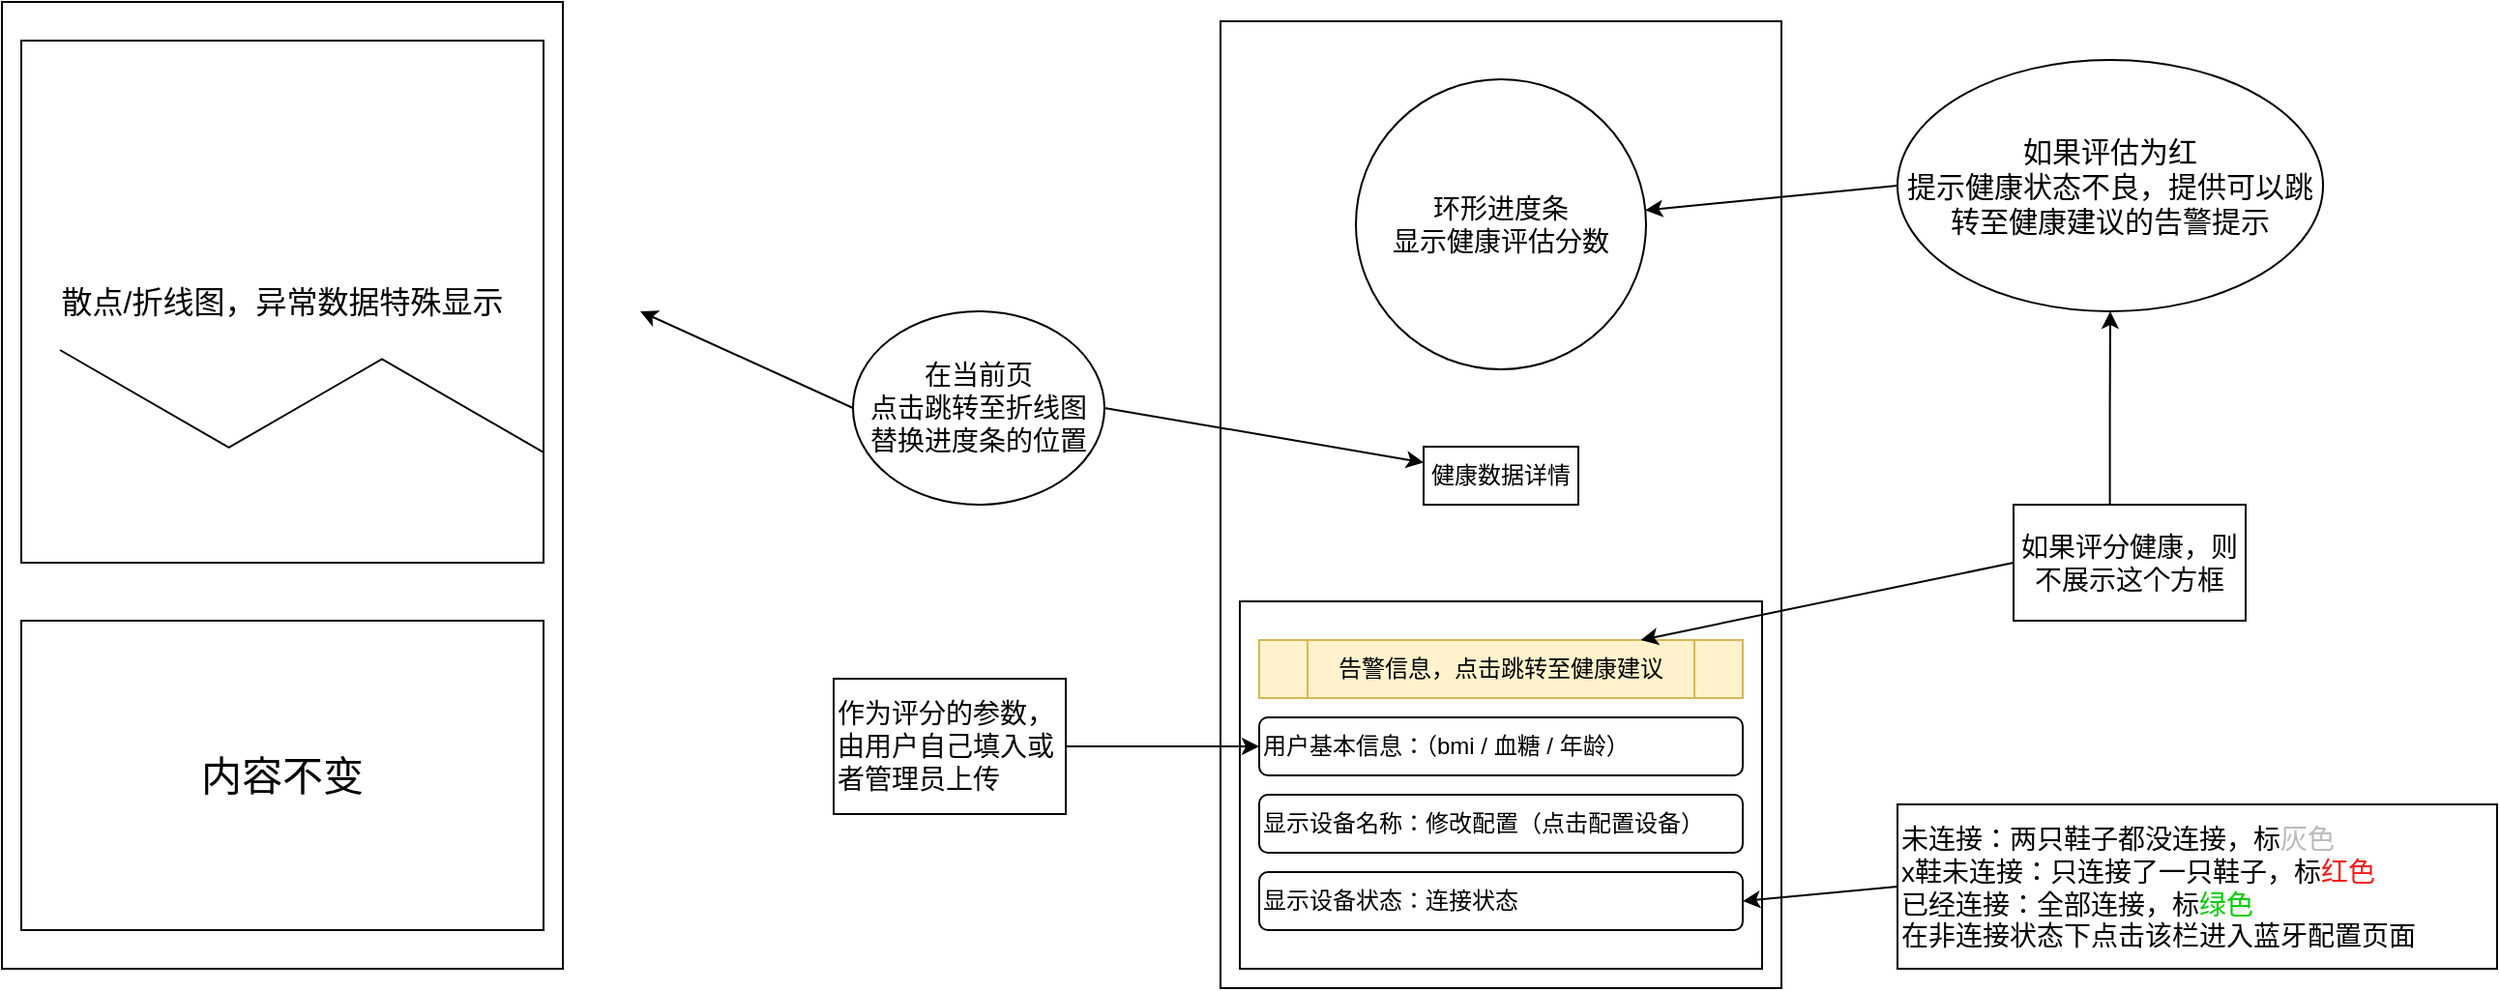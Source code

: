 <mxfile version="21.2.1" type="github">
  <diagram name="第 1 页" id="l1hzwmIRR9jf0Bb3zMCW">
    <mxGraphModel dx="2190" dy="926" grid="1" gridSize="10" guides="1" tooltips="1" connect="1" arrows="1" fold="1" page="1" pageScale="1" pageWidth="827" pageHeight="1169" background="none" math="0" shadow="0">
      <root>
        <mxCell id="0" />
        <mxCell id="1" parent="0" />
        <mxCell id="l1PFlF_tU-y6S5hCckUQ-2" value="" style="rounded=0;whiteSpace=wrap;html=1;" vertex="1" parent="1">
          <mxGeometry x="120" y="80" width="290" height="500" as="geometry" />
        </mxCell>
        <mxCell id="l1PFlF_tU-y6S5hCckUQ-3" value="&lt;font style=&quot;font-size: 14px;&quot;&gt;环形进度条&lt;br&gt;显示健康评估分数&lt;/font&gt;" style="ellipse;whiteSpace=wrap;html=1;aspect=fixed;" vertex="1" parent="1">
          <mxGeometry x="190" y="110" width="150" height="150" as="geometry" />
        </mxCell>
        <mxCell id="l1PFlF_tU-y6S5hCckUQ-5" value="" style="rounded=0;whiteSpace=wrap;html=1;" vertex="1" parent="1">
          <mxGeometry x="130" y="380" width="270" height="190" as="geometry" />
        </mxCell>
        <mxCell id="l1PFlF_tU-y6S5hCckUQ-7" value="显示设备名称：修改配置（点击配置设备）" style="rounded=1;whiteSpace=wrap;html=1;align=left;" vertex="1" parent="1">
          <mxGeometry x="140" y="480" width="250" height="30" as="geometry" />
        </mxCell>
        <mxCell id="l1PFlF_tU-y6S5hCckUQ-8" value="显示设备状态：连接状态" style="rounded=1;whiteSpace=wrap;html=1;align=left;" vertex="1" parent="1">
          <mxGeometry x="140" y="520" width="250" height="30" as="geometry" />
        </mxCell>
        <mxCell id="l1PFlF_tU-y6S5hCckUQ-9" value="用户基本信息：（bmi / 血糖 / 年龄）" style="rounded=1;whiteSpace=wrap;html=1;align=left;" vertex="1" parent="1">
          <mxGeometry x="140" y="440" width="250" height="30" as="geometry" />
        </mxCell>
        <mxCell id="l1PFlF_tU-y6S5hCckUQ-10" value="" style="endArrow=classic;html=1;rounded=0;exitX=0;exitY=0.5;exitDx=0;exitDy=0;" edge="1" parent="1" source="l1PFlF_tU-y6S5hCckUQ-11" target="l1PFlF_tU-y6S5hCckUQ-3">
          <mxGeometry width="50" height="50" relative="1" as="geometry">
            <mxPoint x="470" y="110" as="sourcePoint" />
            <mxPoint x="500" y="90" as="targetPoint" />
          </mxGeometry>
        </mxCell>
        <mxCell id="l1PFlF_tU-y6S5hCckUQ-11" value="&lt;font style=&quot;font-size: 15px;&quot;&gt;如果评估为红&lt;br&gt;提示健康状态不良，提供可以跳转至健康建议的告警提示&lt;/font&gt;" style="ellipse;whiteSpace=wrap;html=1;" vertex="1" parent="1">
          <mxGeometry x="470" y="100" width="220" height="130" as="geometry" />
        </mxCell>
        <mxCell id="l1PFlF_tU-y6S5hCckUQ-12" value="健康数据详情" style="rounded=0;whiteSpace=wrap;html=1;" vertex="1" parent="1">
          <mxGeometry x="225" y="300" width="80" height="30" as="geometry" />
        </mxCell>
        <mxCell id="l1PFlF_tU-y6S5hCckUQ-13" value="" style="endArrow=classic;html=1;rounded=0;exitX=1;exitY=0.5;exitDx=0;exitDy=0;" edge="1" parent="1" source="l1PFlF_tU-y6S5hCckUQ-15" target="l1PFlF_tU-y6S5hCckUQ-12">
          <mxGeometry width="50" height="50" relative="1" as="geometry">
            <mxPoint x="460" y="240" as="sourcePoint" />
            <mxPoint x="510" y="190" as="targetPoint" />
          </mxGeometry>
        </mxCell>
        <mxCell id="l1PFlF_tU-y6S5hCckUQ-15" value="&lt;font style=&quot;font-size: 14px;&quot;&gt;在当前页&lt;br&gt;点击跳转至折线图&lt;br&gt;替换进度条的位置&lt;br&gt;&lt;/font&gt;" style="ellipse;whiteSpace=wrap;html=1;" vertex="1" parent="1">
          <mxGeometry x="-70" y="230" width="130" height="100" as="geometry" />
        </mxCell>
        <mxCell id="l1PFlF_tU-y6S5hCckUQ-16" value="告警信息，点击跳转至健康建议" style="shape=process;whiteSpace=wrap;html=1;backgroundOutline=1;fillColor=#fff2cc;strokeColor=#d6b656;" vertex="1" parent="1">
          <mxGeometry x="140" y="400" width="250" height="30" as="geometry" />
        </mxCell>
        <mxCell id="l1PFlF_tU-y6S5hCckUQ-19" value="" style="edgeStyle=orthogonalEdgeStyle;rounded=0;orthogonalLoop=1;jettySize=auto;html=1;exitX=0.415;exitY=0.025;exitDx=0;exitDy=0;exitPerimeter=0;" edge="1" parent="1" source="l1PFlF_tU-y6S5hCckUQ-21" target="l1PFlF_tU-y6S5hCckUQ-11">
          <mxGeometry relative="1" as="geometry">
            <mxPoint x="570" y="250" as="sourcePoint" />
          </mxGeometry>
        </mxCell>
        <mxCell id="l1PFlF_tU-y6S5hCckUQ-18" value="" style="endArrow=classic;html=1;rounded=0;exitX=0;exitY=0.5;exitDx=0;exitDy=0;" edge="1" parent="1" source="l1PFlF_tU-y6S5hCckUQ-21" target="l1PFlF_tU-y6S5hCckUQ-16">
          <mxGeometry width="50" height="50" relative="1" as="geometry">
            <mxPoint x="510.0" y="290" as="sourcePoint" />
            <mxPoint x="490" y="260" as="targetPoint" />
          </mxGeometry>
        </mxCell>
        <mxCell id="l1PFlF_tU-y6S5hCckUQ-21" value="&lt;font style=&quot;font-size: 14px;&quot;&gt;如果评分健康，则不展示这个方框&lt;/font&gt;" style="rounded=0;whiteSpace=wrap;html=1;" vertex="1" parent="1">
          <mxGeometry x="530" y="330" width="120" height="60" as="geometry" />
        </mxCell>
        <mxCell id="l1PFlF_tU-y6S5hCckUQ-23" value="&lt;font style=&quot;font-size: 14px;&quot;&gt;未连接：两只鞋子都没连接，标&lt;font style=&quot;font-size: 14px;&quot; color=&quot;#bababa&quot;&gt;灰色&lt;/font&gt;&lt;br&gt;x鞋未连接：只连接了一只鞋子，标&lt;font style=&quot;font-size: 14px;&quot; color=&quot;#f31b1b&quot;&gt;红色&lt;/font&gt;&lt;br&gt;已经连接：全部连接，标&lt;font style=&quot;font-size: 14px;&quot;&gt;&lt;font color=&quot;#00cc00&quot;&gt;绿色&lt;/font&gt;&lt;br&gt;在非连接状态下点击该栏进入蓝牙配置页面&lt;br&gt;&lt;/font&gt;&lt;/font&gt;" style="rounded=0;whiteSpace=wrap;html=1;align=left;" vertex="1" parent="1">
          <mxGeometry x="470" y="485" width="310" height="85" as="geometry" />
        </mxCell>
        <mxCell id="l1PFlF_tU-y6S5hCckUQ-24" value="" style="endArrow=classic;html=1;rounded=0;exitX=0;exitY=0.5;exitDx=0;exitDy=0;entryX=1;entryY=0.5;entryDx=0;entryDy=0;" edge="1" parent="1" source="l1PFlF_tU-y6S5hCckUQ-23" target="l1PFlF_tU-y6S5hCckUQ-8">
          <mxGeometry width="50" height="50" relative="1" as="geometry">
            <mxPoint x="320" y="350" as="sourcePoint" />
            <mxPoint x="370" y="300" as="targetPoint" />
          </mxGeometry>
        </mxCell>
        <mxCell id="l1PFlF_tU-y6S5hCckUQ-25" value="&lt;font style=&quot;font-size: 14px;&quot;&gt;作为评分的参数，由用户自己填入或者管理员上传&lt;/font&gt;" style="rounded=0;whiteSpace=wrap;html=1;align=left;" vertex="1" parent="1">
          <mxGeometry x="-80" y="420" width="120" height="70" as="geometry" />
        </mxCell>
        <mxCell id="l1PFlF_tU-y6S5hCckUQ-28" value="" style="endArrow=classic;html=1;rounded=0;exitX=1;exitY=0.5;exitDx=0;exitDy=0;entryX=0;entryY=0.5;entryDx=0;entryDy=0;" edge="1" parent="1" source="l1PFlF_tU-y6S5hCckUQ-25" target="l1PFlF_tU-y6S5hCckUQ-9">
          <mxGeometry width="50" height="50" relative="1" as="geometry">
            <mxPoint x="310" y="350" as="sourcePoint" />
            <mxPoint x="360" y="300" as="targetPoint" />
          </mxGeometry>
        </mxCell>
        <mxCell id="l1PFlF_tU-y6S5hCckUQ-30" value="" style="endArrow=classic;html=1;rounded=0;exitX=0;exitY=0.5;exitDx=0;exitDy=0;" edge="1" parent="1" source="l1PFlF_tU-y6S5hCckUQ-15">
          <mxGeometry width="50" height="50" relative="1" as="geometry">
            <mxPoint x="-10" y="340" as="sourcePoint" />
            <mxPoint x="-180" y="230" as="targetPoint" />
          </mxGeometry>
        </mxCell>
        <mxCell id="l1PFlF_tU-y6S5hCckUQ-31" value="" style="rounded=0;whiteSpace=wrap;html=1;" vertex="1" parent="1">
          <mxGeometry x="-510" y="70" width="290" height="500" as="geometry" />
        </mxCell>
        <mxCell id="l1PFlF_tU-y6S5hCckUQ-32" value="&lt;font style=&quot;font-size: 21px;&quot;&gt;内容不变&lt;/font&gt;" style="rounded=0;whiteSpace=wrap;html=1;" vertex="1" parent="1">
          <mxGeometry x="-500" y="390" width="270" height="160" as="geometry" />
        </mxCell>
        <mxCell id="l1PFlF_tU-y6S5hCckUQ-33" value="&lt;font style=&quot;font-size: 16px;&quot;&gt;散点/折线图，异常数据特殊显示&lt;/font&gt;" style="rounded=0;whiteSpace=wrap;html=1;" vertex="1" parent="1">
          <mxGeometry x="-500" y="90" width="270" height="270" as="geometry" />
        </mxCell>
        <mxCell id="l1PFlF_tU-y6S5hCckUQ-36" value="" style="edgeStyle=isometricEdgeStyle;endArrow=none;html=1;elbow=vertical;rounded=0;" edge="1" parent="1" target="l1PFlF_tU-y6S5hCckUQ-33">
          <mxGeometry width="50" height="100" relative="1" as="geometry">
            <mxPoint x="-480" y="250" as="sourcePoint" />
            <mxPoint x="-369.2" y="200" as="targetPoint" />
            <Array as="points">
              <mxPoint x="-340" y="270" />
            </Array>
          </mxGeometry>
        </mxCell>
      </root>
    </mxGraphModel>
  </diagram>
</mxfile>
